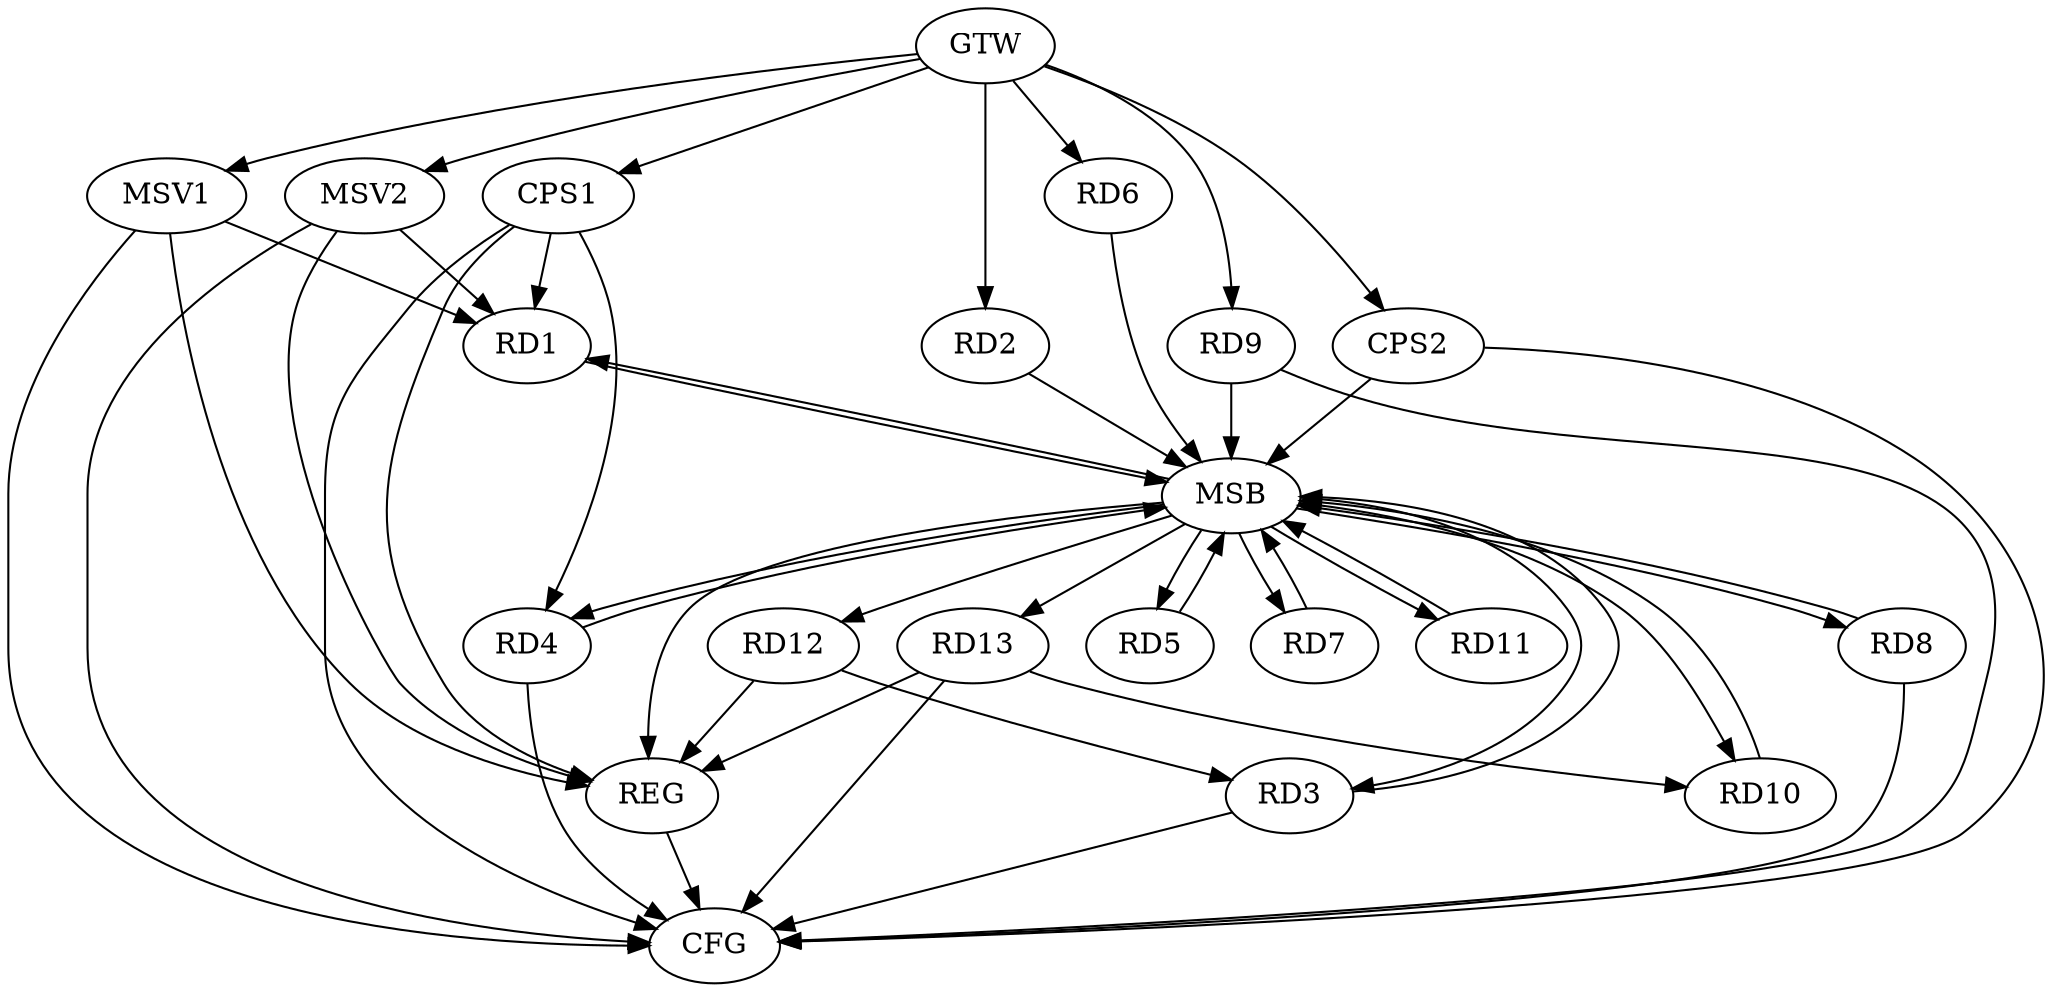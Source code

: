 strict digraph G {
  RD1 [ label="RD1" ];
  RD2 [ label="RD2" ];
  RD3 [ label="RD3" ];
  RD4 [ label="RD4" ];
  RD5 [ label="RD5" ];
  RD6 [ label="RD6" ];
  RD7 [ label="RD7" ];
  RD8 [ label="RD8" ];
  RD9 [ label="RD9" ];
  RD10 [ label="RD10" ];
  RD11 [ label="RD11" ];
  RD12 [ label="RD12" ];
  RD13 [ label="RD13" ];
  CPS1 [ label="CPS1" ];
  CPS2 [ label="CPS2" ];
  GTW [ label="GTW" ];
  REG [ label="REG" ];
  MSB [ label="MSB" ];
  CFG [ label="CFG" ];
  MSV1 [ label="MSV1" ];
  MSV2 [ label="MSV2" ];
  RD12 -> RD3;
  RD13 -> RD10;
  CPS1 -> RD1;
  CPS1 -> RD4;
  GTW -> RD2;
  GTW -> RD6;
  GTW -> RD9;
  GTW -> CPS1;
  GTW -> CPS2;
  RD12 -> REG;
  RD13 -> REG;
  CPS1 -> REG;
  RD1 -> MSB;
  MSB -> REG;
  RD2 -> MSB;
  MSB -> RD11;
  MSB -> RD12;
  RD3 -> MSB;
  MSB -> RD1;
  RD4 -> MSB;
  RD5 -> MSB;
  RD6 -> MSB;
  MSB -> RD7;
  MSB -> RD10;
  RD7 -> MSB;
  RD8 -> MSB;
  RD9 -> MSB;
  MSB -> RD3;
  MSB -> RD5;
  RD10 -> MSB;
  MSB -> RD13;
  RD11 -> MSB;
  MSB -> RD4;
  CPS2 -> MSB;
  MSB -> RD8;
  RD3 -> CFG;
  RD4 -> CFG;
  CPS2 -> CFG;
  CPS1 -> CFG;
  RD13 -> CFG;
  RD8 -> CFG;
  RD9 -> CFG;
  REG -> CFG;
  MSV1 -> RD1;
  MSV2 -> RD1;
  GTW -> MSV1;
  MSV1 -> REG;
  MSV1 -> CFG;
  GTW -> MSV2;
  MSV2 -> REG;
  MSV2 -> CFG;
}
